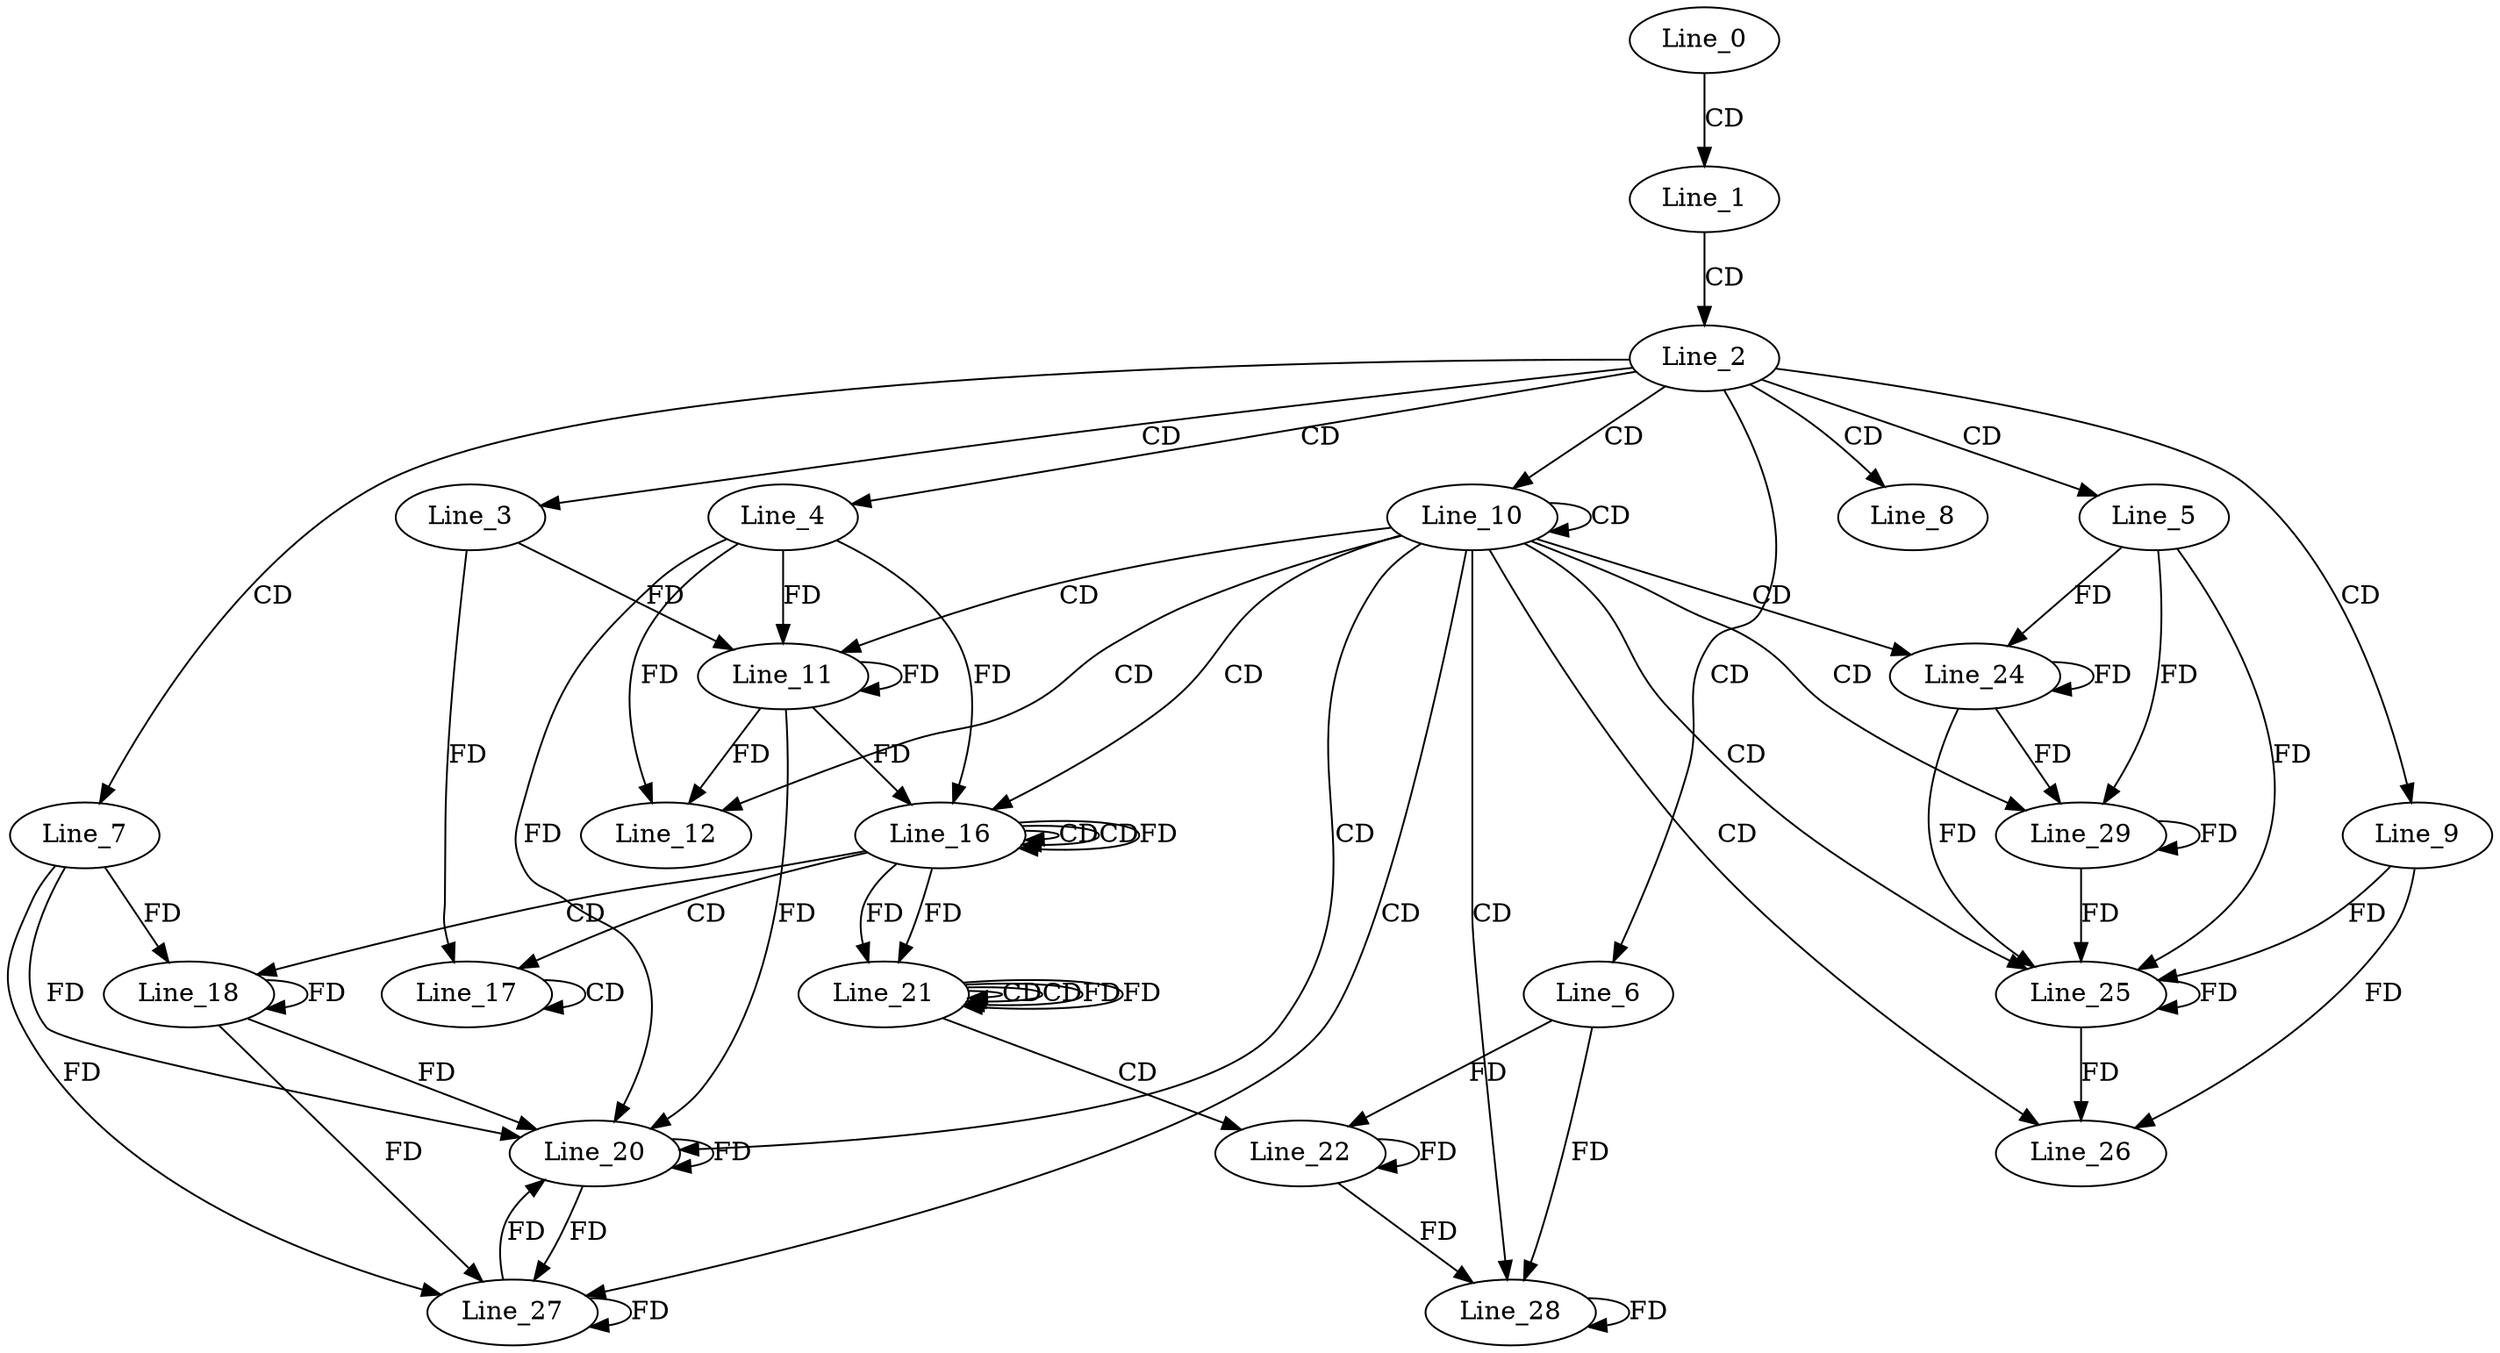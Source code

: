 digraph G {
  Line_0;
  Line_1;
  Line_2;
  Line_3;
  Line_4;
  Line_5;
  Line_6;
  Line_7;
  Line_8;
  Line_9;
  Line_10;
  Line_11;
  Line_11;
  Line_12;
  Line_16;
  Line_16;
  Line_16;
  Line_17;
  Line_17;
  Line_18;
  Line_20;
  Line_21;
  Line_21;
  Line_21;
  Line_22;
  Line_24;
  Line_24;
  Line_25;
  Line_25;
  Line_26;
  Line_27;
  Line_28;
  Line_29;
  Line_0 -> Line_1 [ label="CD" ];
  Line_1 -> Line_2 [ label="CD" ];
  Line_2 -> Line_3 [ label="CD" ];
  Line_2 -> Line_4 [ label="CD" ];
  Line_2 -> Line_5 [ label="CD" ];
  Line_2 -> Line_6 [ label="CD" ];
  Line_2 -> Line_7 [ label="CD" ];
  Line_2 -> Line_8 [ label="CD" ];
  Line_2 -> Line_9 [ label="CD" ];
  Line_2 -> Line_10 [ label="CD" ];
  Line_10 -> Line_10 [ label="CD" ];
  Line_10 -> Line_11 [ label="CD" ];
  Line_11 -> Line_11 [ label="FD" ];
  Line_4 -> Line_11 [ label="FD" ];
  Line_3 -> Line_11 [ label="FD" ];
  Line_10 -> Line_12 [ label="CD" ];
  Line_11 -> Line_12 [ label="FD" ];
  Line_4 -> Line_12 [ label="FD" ];
  Line_10 -> Line_16 [ label="CD" ];
  Line_16 -> Line_16 [ label="CD" ];
  Line_11 -> Line_16 [ label="FD" ];
  Line_4 -> Line_16 [ label="FD" ];
  Line_16 -> Line_16 [ label="CD" ];
  Line_16 -> Line_16 [ label="FD" ];
  Line_16 -> Line_17 [ label="CD" ];
  Line_17 -> Line_17 [ label="CD" ];
  Line_3 -> Line_17 [ label="FD" ];
  Line_16 -> Line_18 [ label="CD" ];
  Line_18 -> Line_18 [ label="FD" ];
  Line_7 -> Line_18 [ label="FD" ];
  Line_10 -> Line_20 [ label="CD" ];
  Line_18 -> Line_20 [ label="FD" ];
  Line_20 -> Line_20 [ label="FD" ];
  Line_7 -> Line_20 [ label="FD" ];
  Line_11 -> Line_20 [ label="FD" ];
  Line_4 -> Line_20 [ label="FD" ];
  Line_21 -> Line_21 [ label="CD" ];
  Line_16 -> Line_21 [ label="FD" ];
  Line_21 -> Line_21 [ label="CD" ];
  Line_21 -> Line_21 [ label="FD" ];
  Line_16 -> Line_21 [ label="FD" ];
  Line_21 -> Line_22 [ label="CD" ];
  Line_22 -> Line_22 [ label="FD" ];
  Line_6 -> Line_22 [ label="FD" ];
  Line_10 -> Line_24 [ label="CD" ];
  Line_24 -> Line_24 [ label="FD" ];
  Line_5 -> Line_24 [ label="FD" ];
  Line_10 -> Line_25 [ label="CD" ];
  Line_25 -> Line_25 [ label="FD" ];
  Line_9 -> Line_25 [ label="FD" ];
  Line_24 -> Line_25 [ label="FD" ];
  Line_5 -> Line_25 [ label="FD" ];
  Line_10 -> Line_26 [ label="CD" ];
  Line_25 -> Line_26 [ label="FD" ];
  Line_9 -> Line_26 [ label="FD" ];
  Line_10 -> Line_27 [ label="CD" ];
  Line_18 -> Line_27 [ label="FD" ];
  Line_20 -> Line_27 [ label="FD" ];
  Line_27 -> Line_27 [ label="FD" ];
  Line_7 -> Line_27 [ label="FD" ];
  Line_10 -> Line_28 [ label="CD" ];
  Line_22 -> Line_28 [ label="FD" ];
  Line_28 -> Line_28 [ label="FD" ];
  Line_6 -> Line_28 [ label="FD" ];
  Line_10 -> Line_29 [ label="CD" ];
  Line_24 -> Line_29 [ label="FD" ];
  Line_29 -> Line_29 [ label="FD" ];
  Line_5 -> Line_29 [ label="FD" ];
  Line_27 -> Line_20 [ label="FD" ];
  Line_29 -> Line_25 [ label="FD" ];
  Line_21 -> Line_21 [ label="FD" ];
}
